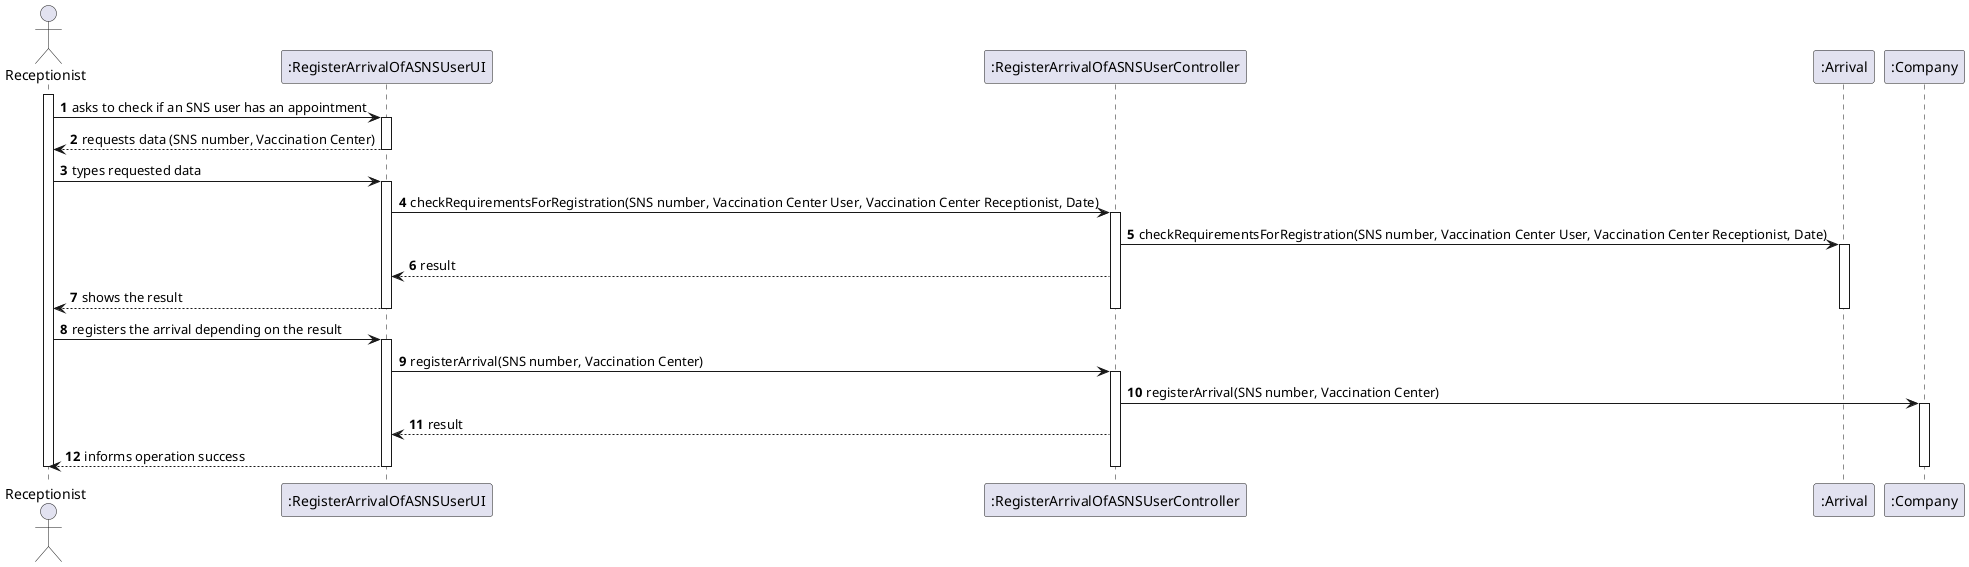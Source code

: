 @startuml
autonumber

actor "Receptionist" as R

participant ":RegisterArrivalOfASNSUserUI" as UI
participant ":RegisterArrivalOfASNSUserController" as CTRL
participant ":Arrival" as A
participant ":Company" as C

activate R

R -> UI : asks to check if an SNS user has an appointment
activate UI

UI --> R : requests data (SNS number, Vaccination Center)
deactivate UI

R -> UI : types requested data
activate UI

UI -> CTRL : checkRequirementsForRegistration(SNS number, Vaccination Center User, Vaccination Center Receptionist, Date)
activate CTRL

CTRL -> A : checkRequirementsForRegistration(SNS number, Vaccination Center User, Vaccination Center Receptionist, Date)
activate A

CTRL --> UI : result

UI --> R: shows the result

deactivate A

deactivate CTRL
deactivate UI


R -> UI : registers the arrival depending on the result
activate UI

UI -> CTRL : registerArrival(SNS number, Vaccination Center)
activate CTRL

CTRL -> C : registerArrival(SNS number, Vaccination Center)
activate C




CTRL --> UI: result

UI --> R : informs operation success

deactivate C
deactivate CTRL
deactivate UI
deactivate R


@enduml